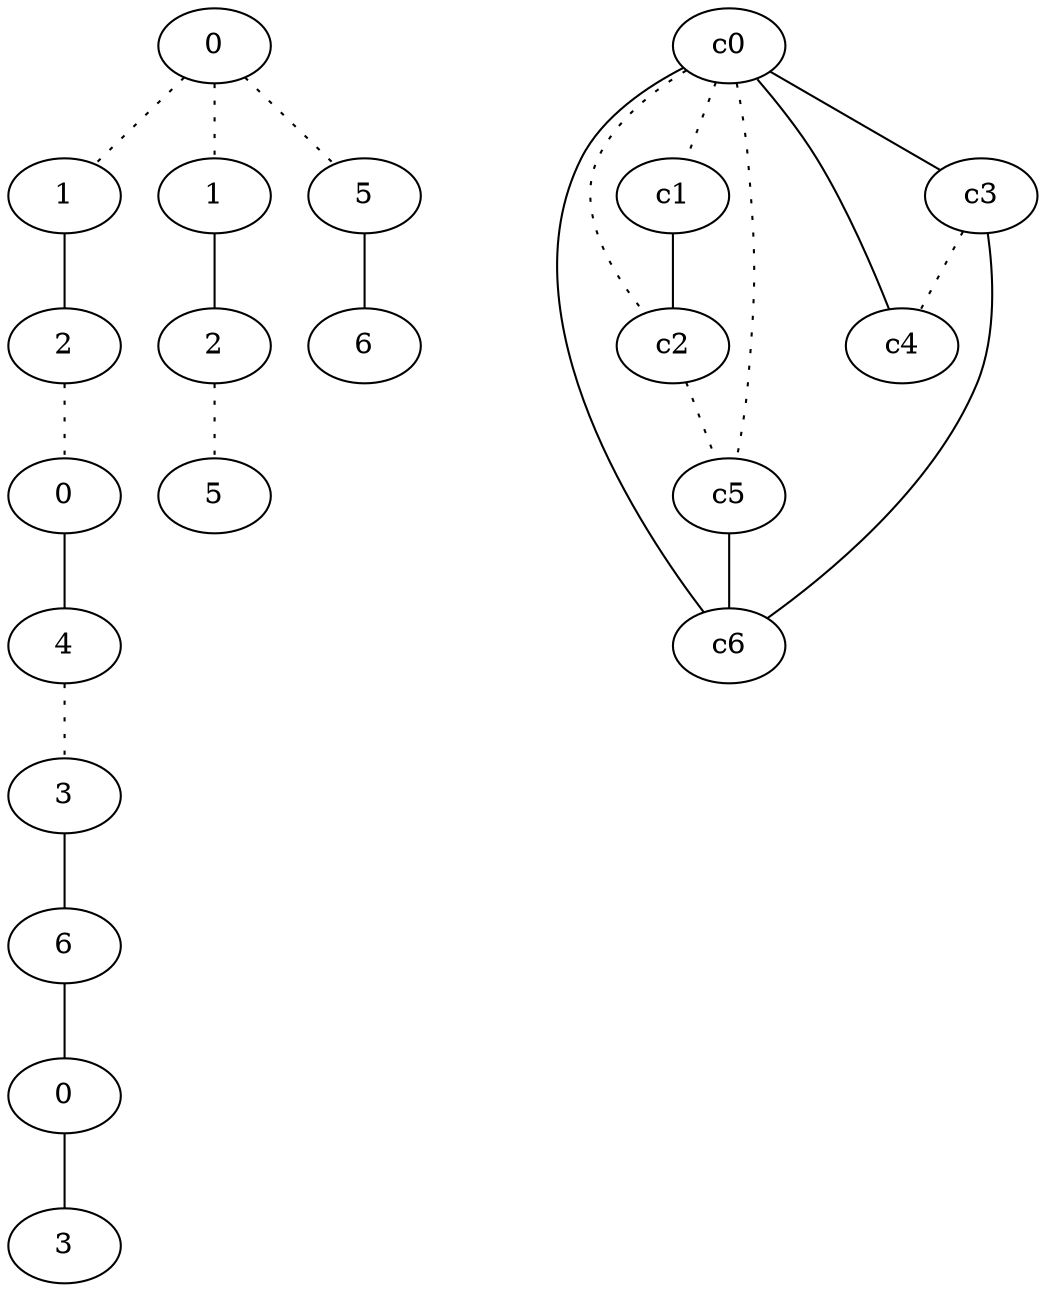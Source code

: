 graph {
a0[label=0];
a1[label=1];
a2[label=2];
a3[label=0];
a4[label=4];
a5[label=3];
a6[label=6];
a7[label=0];
a8[label=3];
a9[label=1];
a10[label=2];
a11[label=5];
a12[label=5];
a13[label=6];
a0 -- a1 [style=dotted];
a0 -- a9 [style=dotted];
a0 -- a12 [style=dotted];
a1 -- a2;
a2 -- a3 [style=dotted];
a3 -- a4;
a4 -- a5 [style=dotted];
a5 -- a6;
a6 -- a7;
a7 -- a8;
a9 -- a10;
a10 -- a11 [style=dotted];
a12 -- a13;
c0 -- c1 [style=dotted];
c0 -- c2 [style=dotted];
c0 -- c3;
c0 -- c4;
c0 -- c5 [style=dotted];
c0 -- c6;
c1 -- c2;
c2 -- c5 [style=dotted];
c3 -- c4 [style=dotted];
c3 -- c6;
c5 -- c6;
}
